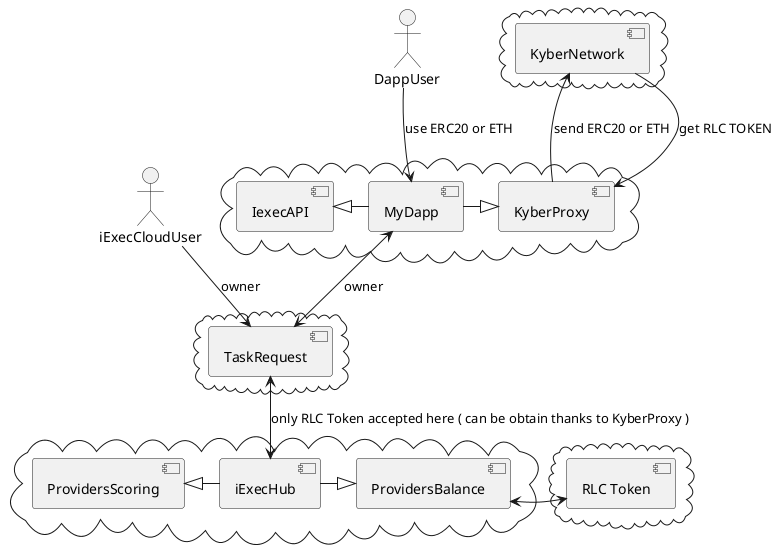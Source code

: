 @startuml


:iExecCloudUser:


cloud {
  [KyberNetwork]
}

cloud {
  [MyDapp]
  [IexecAPI]
  [KyberProxy]
}
component [MyDapp]
component [IexecAPI]
component [KyberProxy]
[KyberProxy] <|-left-  [MyDapp]
[IexecAPI] <|-right-  [MyDapp]

KyberProxy -up-> [KyberNetwork]: send ERC20 or ETH
KyberProxy <-up- [KyberNetwork]: get RLC TOKEN

DappUser -down-> [MyDapp]: use ERC20 or ETH

cloud {
  [TaskRequest]
}

component [TaskRequest]

MyDapp <-down-> [TaskRequest]: owner

iExecCloudUser -down-> [TaskRequest]: owner





cloud {
  [iExecHub]
  [ProvidersScoring]
  [ProvidersBalance]
}

cloud {
  [RLC Token]
}
component [ProvidersScoring]
component [iExecHub]
component [ProvidersBalance]
component [RLC Token]


[ProvidersBalance] <-right-> [RLC Token]

[ProvidersBalance] <|-left-  [iExecHub]
[ProvidersScoring] <|-right-  [iExecHub]




[iExecHub] <-up-> [TaskRequest]: only RLC Token accepted here ( can be obtain thanks to KyberProxy )



@enduml